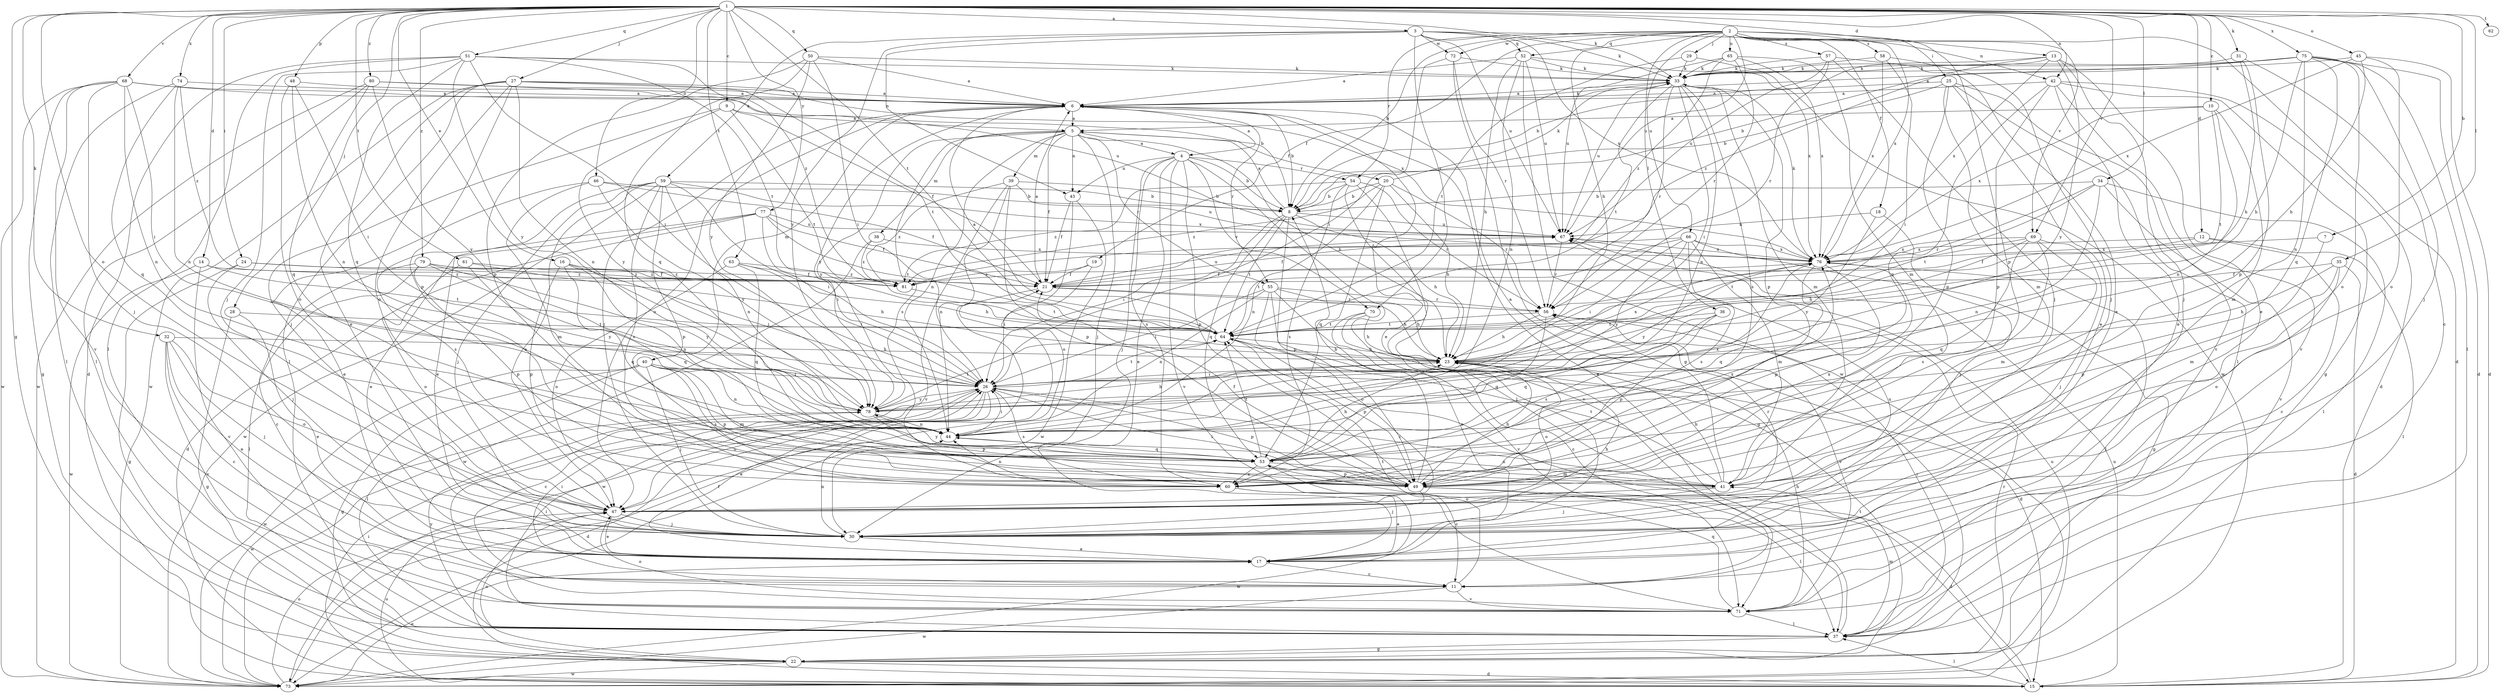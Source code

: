 strict digraph  {
	1 -> 3 [label=a];
	5 -> 4 [label=a];
	6 -> 4 [label=a];
	6 -> 5 [label=a];
	8 -> 5 [label=a];
	9 -> 5 [label=a];
	10 -> 5 [label=a];
	21 -> 6 [label=a];
	25 -> 6 [label=a];
	27 -> 6 [label=a];
	33 -> 6 [label=a];
	37 -> 6 [label=a];
	41 -> 6 [label=a];
	42 -> 6 [label=a];
	48 -> 6 [label=a];
	50 -> 6 [label=a];
	52 -> 6 [label=a];
	64 -> 6 [label=a];
	68 -> 6 [label=a];
	74 -> 6 [label=a];
	75 -> 6 [label=a];
	80 -> 6 [label=a];
	1 -> 7 [label=b];
	2 -> 8 [label=b];
	4 -> 8 [label=b];
	6 -> 8 [label=b];
	13 -> 8 [label=b];
	20 -> 8 [label=b];
	25 -> 8 [label=b];
	34 -> 8 [label=b];
	39 -> 8 [label=b];
	46 -> 8 [label=b];
	49 -> 8 [label=b];
	54 -> 8 [label=b];
	59 -> 8 [label=b];
	68 -> 8 [label=b];
	75 -> 8 [label=b];
	1 -> 9 [label=c];
	1 -> 10 [label=c];
	12 -> 11 [label=c];
	17 -> 11 [label=c];
	26 -> 11 [label=c];
	31 -> 11 [label=c];
	32 -> 11 [label=c];
	53 -> 11 [label=c];
	70 -> 11 [label=c];
	79 -> 11 [label=c];
	1 -> 12 [label=d];
	1 -> 13 [label=d];
	1 -> 14 [label=d];
	2 -> 15 [label=d];
	22 -> 15 [label=d];
	26 -> 15 [label=d];
	35 -> 15 [label=d];
	42 -> 15 [label=d];
	45 -> 15 [label=d];
	49 -> 15 [label=d];
	51 -> 15 [label=d];
	70 -> 15 [label=d];
	75 -> 15 [label=d];
	77 -> 15 [label=d];
	1 -> 16 [label=e];
	4 -> 17 [label=e];
	6 -> 17 [label=e];
	13 -> 17 [label=e];
	25 -> 17 [label=e];
	26 -> 17 [label=e];
	27 -> 17 [label=e];
	28 -> 17 [label=e];
	30 -> 17 [label=e];
	32 -> 17 [label=e];
	42 -> 17 [label=e];
	46 -> 17 [label=e];
	47 -> 17 [label=e];
	55 -> 17 [label=e];
	57 -> 17 [label=e];
	59 -> 17 [label=e];
	60 -> 17 [label=e];
	73 -> 17 [label=e];
	77 -> 17 [label=e];
	2 -> 18 [label=f];
	2 -> 19 [label=f];
	5 -> 20 [label=f];
	5 -> 21 [label=f];
	9 -> 21 [label=f];
	12 -> 21 [label=f];
	19 -> 21 [label=f];
	24 -> 21 [label=f];
	35 -> 21 [label=f];
	43 -> 21 [label=f];
	46 -> 21 [label=f];
	49 -> 21 [label=f];
	66 -> 21 [label=f];
	73 -> 21 [label=f];
	76 -> 21 [label=f];
	77 -> 21 [label=f];
	79 -> 21 [label=f];
	1 -> 22 [label=g];
	24 -> 22 [label=g];
	28 -> 22 [label=g];
	37 -> 22 [label=g];
	40 -> 22 [label=g];
	42 -> 22 [label=g];
	54 -> 22 [label=g];
	66 -> 22 [label=g];
	68 -> 22 [label=g];
	72 -> 22 [label=g];
	2 -> 23 [label=h];
	5 -> 23 [label=h];
	8 -> 23 [label=h];
	20 -> 23 [label=h];
	21 -> 23 [label=h];
	30 -> 23 [label=h];
	31 -> 23 [label=h];
	32 -> 23 [label=h];
	35 -> 23 [label=h];
	41 -> 23 [label=h];
	45 -> 23 [label=h];
	49 -> 23 [label=h];
	52 -> 23 [label=h];
	53 -> 23 [label=h];
	55 -> 23 [label=h];
	56 -> 23 [label=h];
	61 -> 23 [label=h];
	63 -> 23 [label=h];
	64 -> 23 [label=h];
	69 -> 23 [label=h];
	70 -> 23 [label=h];
	71 -> 23 [label=h];
	75 -> 23 [label=h];
	78 -> 23 [label=h];
	1 -> 24 [label=i];
	2 -> 25 [label=i];
	8 -> 26 [label=i];
	11 -> 26 [label=i];
	15 -> 26 [label=i];
	16 -> 26 [label=i];
	19 -> 26 [label=i];
	23 -> 26 [label=i];
	33 -> 26 [label=i];
	37 -> 26 [label=i];
	40 -> 26 [label=i];
	41 -> 26 [label=i];
	44 -> 26 [label=i];
	48 -> 26 [label=i];
	49 -> 26 [label=i];
	50 -> 26 [label=i];
	51 -> 26 [label=i];
	55 -> 26 [label=i];
	58 -> 26 [label=i];
	59 -> 26 [label=i];
	63 -> 26 [label=i];
	66 -> 26 [label=i];
	68 -> 26 [label=i];
	72 -> 26 [label=i];
	77 -> 26 [label=i];
	1 -> 27 [label=j];
	1 -> 28 [label=j];
	2 -> 29 [label=j];
	4 -> 30 [label=j];
	5 -> 30 [label=j];
	6 -> 30 [label=j];
	9 -> 30 [label=j];
	13 -> 30 [label=j];
	18 -> 30 [label=j];
	24 -> 30 [label=j];
	32 -> 30 [label=j];
	40 -> 30 [label=j];
	41 -> 30 [label=j];
	47 -> 30 [label=j];
	49 -> 30 [label=j];
	51 -> 30 [label=j];
	57 -> 30 [label=j];
	58 -> 30 [label=j];
	59 -> 30 [label=j];
	68 -> 30 [label=j];
	69 -> 30 [label=j];
	75 -> 30 [label=j];
	1 -> 31 [label=k];
	1 -> 32 [label=k];
	1 -> 33 [label=k];
	3 -> 33 [label=k];
	6 -> 33 [label=k];
	13 -> 33 [label=k];
	20 -> 33 [label=k];
	29 -> 33 [label=k];
	31 -> 33 [label=k];
	45 -> 33 [label=k];
	50 -> 33 [label=k];
	51 -> 33 [label=k];
	52 -> 33 [label=k];
	57 -> 33 [label=k];
	58 -> 33 [label=k];
	65 -> 33 [label=k];
	72 -> 33 [label=k];
	75 -> 33 [label=k];
	76 -> 33 [label=k];
	1 -> 34 [label=l];
	1 -> 35 [label=l];
	2 -> 36 [label=l];
	4 -> 37 [label=l];
	12 -> 37 [label=l];
	15 -> 37 [label=l];
	25 -> 37 [label=l];
	27 -> 37 [label=l];
	34 -> 37 [label=l];
	40 -> 37 [label=l];
	49 -> 37 [label=l];
	51 -> 37 [label=l];
	71 -> 37 [label=l];
	74 -> 37 [label=l];
	75 -> 37 [label=l];
	76 -> 37 [label=l];
	79 -> 37 [label=l];
	80 -> 37 [label=l];
	5 -> 38 [label=m];
	5 -> 39 [label=m];
	6 -> 40 [label=m];
	7 -> 41 [label=m];
	10 -> 41 [label=m];
	25 -> 41 [label=m];
	33 -> 41 [label=m];
	37 -> 41 [label=m];
	40 -> 41 [label=m];
	46 -> 41 [label=m];
	53 -> 41 [label=m];
	65 -> 41 [label=m];
	66 -> 41 [label=m];
	69 -> 41 [label=m];
	1 -> 42 [label=n];
	3 -> 42 [label=n];
	3 -> 43 [label=n];
	4 -> 43 [label=n];
	5 -> 43 [label=n];
	5 -> 44 [label=n];
	10 -> 44 [label=n];
	16 -> 44 [label=n];
	20 -> 44 [label=n];
	27 -> 44 [label=n];
	30 -> 44 [label=n];
	33 -> 44 [label=n];
	34 -> 44 [label=n];
	39 -> 44 [label=n];
	40 -> 44 [label=n];
	41 -> 44 [label=n];
	48 -> 44 [label=n];
	52 -> 44 [label=n];
	55 -> 44 [label=n];
	59 -> 44 [label=n];
	60 -> 44 [label=n];
	68 -> 44 [label=n];
	74 -> 44 [label=n];
	75 -> 44 [label=n];
	78 -> 44 [label=n];
	1 -> 45 [label=o];
	1 -> 46 [label=o];
	1 -> 47 [label=o];
	6 -> 47 [label=o];
	15 -> 47 [label=o];
	22 -> 47 [label=o];
	23 -> 47 [label=o];
	26 -> 47 [label=o];
	27 -> 47 [label=o];
	32 -> 47 [label=o];
	35 -> 47 [label=o];
	41 -> 47 [label=o];
	43 -> 47 [label=o];
	45 -> 47 [label=o];
	48 -> 47 [label=o];
	55 -> 47 [label=o];
	59 -> 47 [label=o];
	61 -> 47 [label=o];
	63 -> 47 [label=o];
	71 -> 47 [label=o];
	73 -> 47 [label=o];
	75 -> 47 [label=o];
	1 -> 48 [label=p];
	2 -> 49 [label=p];
	4 -> 49 [label=p];
	8 -> 49 [label=p];
	16 -> 49 [label=p];
	25 -> 49 [label=p];
	26 -> 49 [label=p];
	27 -> 49 [label=p];
	31 -> 49 [label=p];
	33 -> 49 [label=p];
	35 -> 49 [label=p];
	36 -> 49 [label=p];
	39 -> 49 [label=p];
	40 -> 49 [label=p];
	42 -> 49 [label=p];
	50 -> 49 [label=p];
	53 -> 49 [label=p];
	59 -> 49 [label=p];
	64 -> 49 [label=p];
	76 -> 49 [label=p];
	78 -> 49 [label=p];
	79 -> 49 [label=p];
	1 -> 50 [label=q];
	1 -> 51 [label=q];
	2 -> 52 [label=q];
	3 -> 52 [label=q];
	8 -> 53 [label=q];
	16 -> 53 [label=q];
	20 -> 53 [label=q];
	36 -> 53 [label=q];
	42 -> 53 [label=q];
	44 -> 53 [label=q];
	50 -> 53 [label=q];
	51 -> 53 [label=q];
	56 -> 53 [label=q];
	63 -> 53 [label=q];
	69 -> 53 [label=q];
	71 -> 53 [label=q];
	74 -> 53 [label=q];
	75 -> 53 [label=q];
	76 -> 53 [label=q];
	79 -> 53 [label=q];
	80 -> 53 [label=q];
	2 -> 54 [label=r];
	4 -> 54 [label=r];
	5 -> 55 [label=r];
	6 -> 55 [label=r];
	20 -> 56 [label=r];
	21 -> 56 [label=r];
	22 -> 56 [label=r];
	33 -> 56 [label=r];
	34 -> 56 [label=r];
	37 -> 56 [label=r];
	47 -> 56 [label=r];
	54 -> 56 [label=r];
	55 -> 56 [label=r];
	57 -> 56 [label=r];
	65 -> 56 [label=r];
	67 -> 56 [label=r];
	72 -> 56 [label=r];
	2 -> 57 [label=s];
	2 -> 58 [label=s];
	3 -> 59 [label=s];
	4 -> 60 [label=s];
	5 -> 60 [label=s];
	26 -> 60 [label=s];
	33 -> 60 [label=s];
	36 -> 60 [label=s];
	40 -> 60 [label=s];
	53 -> 60 [label=s];
	54 -> 60 [label=s];
	59 -> 60 [label=s];
	66 -> 60 [label=s];
	69 -> 60 [label=s];
	77 -> 60 [label=s];
	1 -> 61 [label=t];
	1 -> 62 [label=t];
	1 -> 63 [label=t];
	1 -> 64 [label=t];
	8 -> 64 [label=t];
	9 -> 64 [label=t];
	10 -> 64 [label=t];
	11 -> 64 [label=t];
	14 -> 64 [label=t];
	15 -> 64 [label=t];
	26 -> 64 [label=t];
	27 -> 64 [label=t];
	28 -> 64 [label=t];
	29 -> 64 [label=t];
	33 -> 64 [label=t];
	34 -> 64 [label=t];
	36 -> 64 [label=t];
	41 -> 64 [label=t];
	51 -> 64 [label=t];
	53 -> 64 [label=t];
	56 -> 64 [label=t];
	66 -> 64 [label=t];
	69 -> 64 [label=t];
	70 -> 64 [label=t];
	77 -> 64 [label=t];
	78 -> 64 [label=t];
	81 -> 64 [label=t];
	2 -> 65 [label=u];
	2 -> 66 [label=u];
	2 -> 67 [label=u];
	3 -> 67 [label=u];
	8 -> 67 [label=u];
	15 -> 67 [label=u];
	17 -> 67 [label=u];
	18 -> 67 [label=u];
	21 -> 67 [label=u];
	33 -> 67 [label=u];
	39 -> 67 [label=u];
	52 -> 67 [label=u];
	57 -> 67 [label=u];
	65 -> 67 [label=u];
	73 -> 67 [label=u];
	77 -> 67 [label=u];
	80 -> 67 [label=u];
	1 -> 68 [label=v];
	1 -> 69 [label=v];
	2 -> 69 [label=v];
	3 -> 70 [label=v];
	4 -> 70 [label=v];
	4 -> 71 [label=v];
	11 -> 71 [label=v];
	14 -> 71 [label=v];
	25 -> 71 [label=v];
	32 -> 71 [label=v];
	34 -> 71 [label=v];
	39 -> 71 [label=v];
	42 -> 71 [label=v];
	54 -> 71 [label=v];
	55 -> 71 [label=v];
	56 -> 71 [label=v];
	68 -> 71 [label=v];
	2 -> 72 [label=w];
	3 -> 72 [label=w];
	11 -> 73 [label=w];
	14 -> 73 [label=w];
	21 -> 73 [label=w];
	22 -> 73 [label=w];
	27 -> 73 [label=w];
	29 -> 73 [label=w];
	38 -> 73 [label=w];
	40 -> 73 [label=w];
	43 -> 73 [label=w];
	52 -> 73 [label=w];
	59 -> 73 [label=w];
	60 -> 73 [label=w];
	68 -> 73 [label=w];
	78 -> 73 [label=w];
	80 -> 73 [label=w];
	1 -> 74 [label=x];
	1 -> 75 [label=x];
	2 -> 76 [label=x];
	3 -> 76 [label=x];
	7 -> 76 [label=x];
	10 -> 76 [label=x];
	12 -> 76 [label=x];
	13 -> 76 [label=x];
	23 -> 76 [label=x];
	27 -> 76 [label=x];
	38 -> 76 [label=x];
	44 -> 76 [label=x];
	45 -> 76 [label=x];
	49 -> 76 [label=x];
	52 -> 76 [label=x];
	58 -> 76 [label=x];
	59 -> 76 [label=x];
	60 -> 76 [label=x];
	65 -> 76 [label=x];
	66 -> 76 [label=x];
	67 -> 76 [label=x];
	69 -> 76 [label=x];
	1 -> 77 [label=y];
	3 -> 78 [label=y];
	5 -> 78 [label=y];
	6 -> 78 [label=y];
	9 -> 78 [label=y];
	13 -> 78 [label=y];
	18 -> 78 [label=y];
	26 -> 78 [label=y];
	37 -> 78 [label=y];
	46 -> 78 [label=y];
	50 -> 78 [label=y];
	51 -> 78 [label=y];
	53 -> 78 [label=y];
	61 -> 78 [label=y];
	66 -> 78 [label=y];
	76 -> 78 [label=y];
	79 -> 78 [label=y];
	80 -> 78 [label=y];
	1 -> 79 [label=z];
	1 -> 80 [label=z];
	13 -> 81 [label=z];
	14 -> 81 [label=z];
	16 -> 81 [label=z];
	19 -> 81 [label=z];
	20 -> 81 [label=z];
	24 -> 81 [label=z];
	38 -> 81 [label=z];
	39 -> 81 [label=z];
	51 -> 81 [label=z];
	54 -> 81 [label=z];
	61 -> 81 [label=z];
	63 -> 81 [label=z];
	65 -> 81 [label=z];
	74 -> 81 [label=z];
	79 -> 81 [label=z];
}
